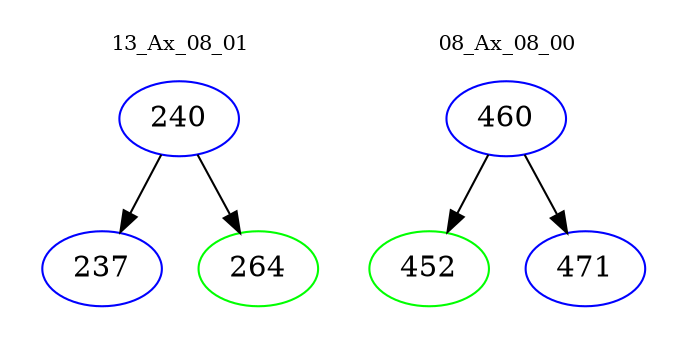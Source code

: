 digraph{
subgraph cluster_0 {
color = white
label = "13_Ax_08_01";
fontsize=10;
T0_240 [label="240", color="blue"]
T0_240 -> T0_237 [color="black"]
T0_237 [label="237", color="blue"]
T0_240 -> T0_264 [color="black"]
T0_264 [label="264", color="green"]
}
subgraph cluster_1 {
color = white
label = "08_Ax_08_00";
fontsize=10;
T1_460 [label="460", color="blue"]
T1_460 -> T1_452 [color="black"]
T1_452 [label="452", color="green"]
T1_460 -> T1_471 [color="black"]
T1_471 [label="471", color="blue"]
}
}
